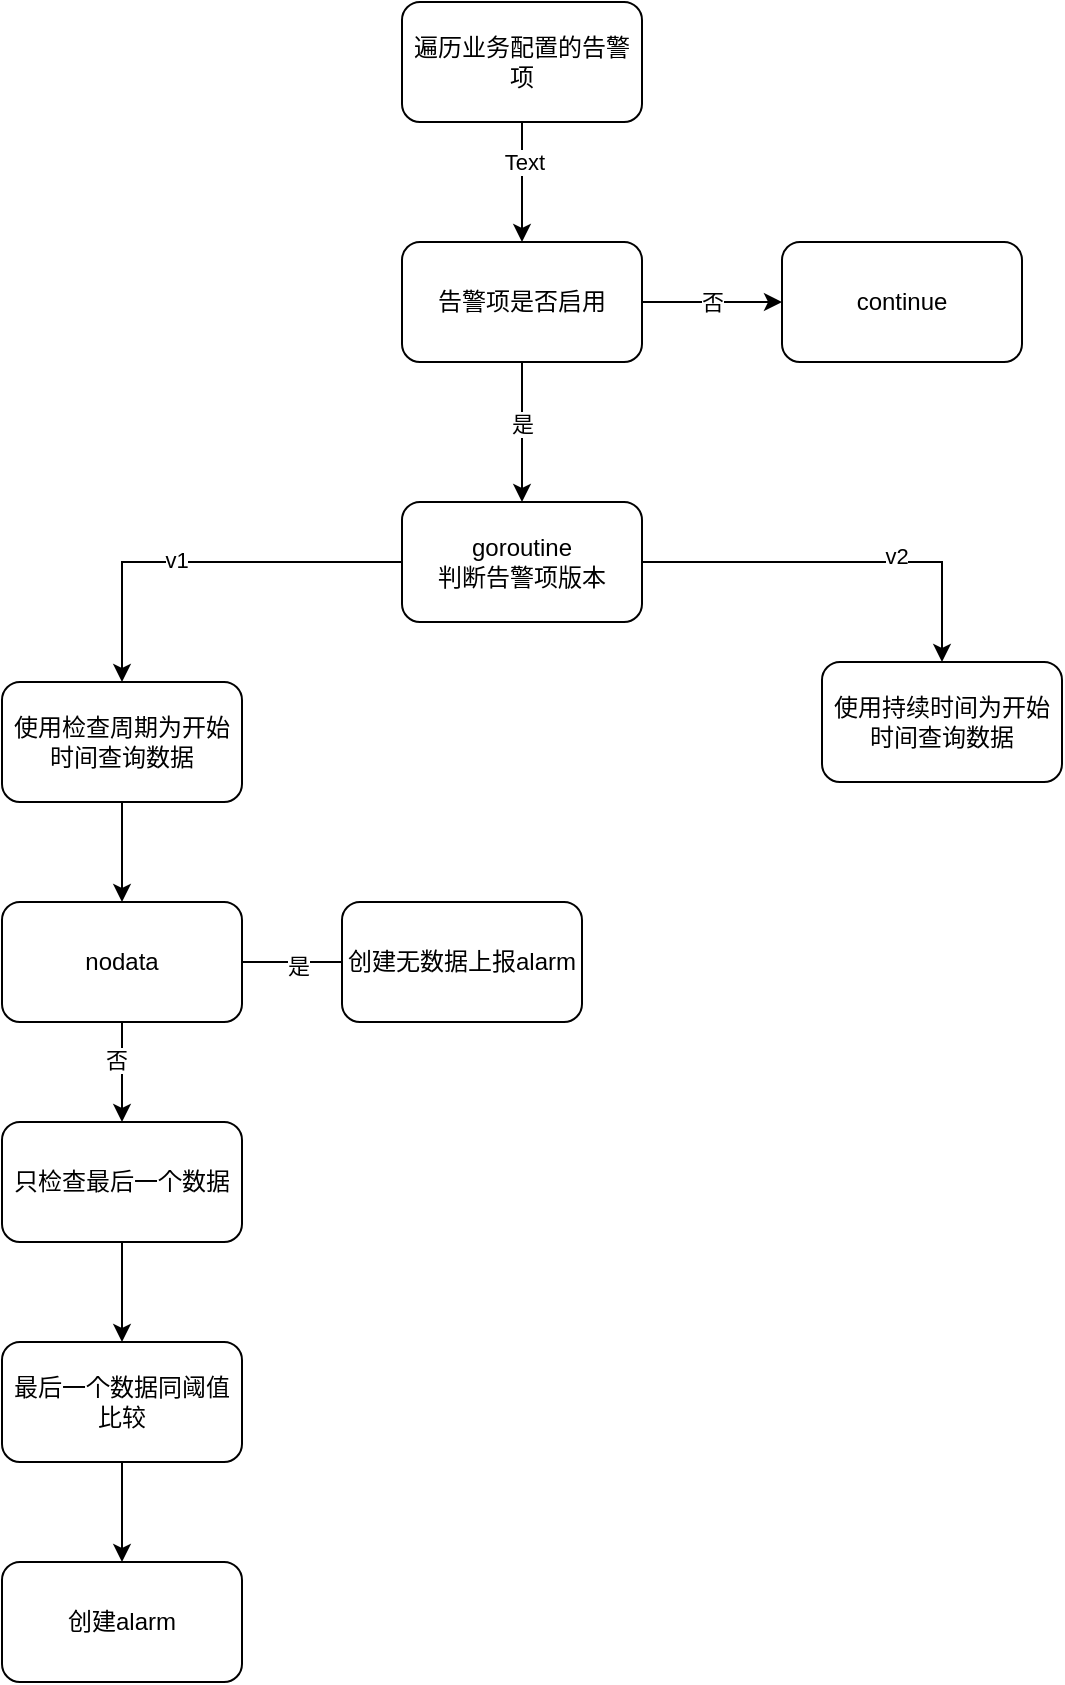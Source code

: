 <mxfile version="20.8.15" type="github">
  <diagram name="第 1 页" id="Kw1zBCnqG9tHCoyv4tqN">
    <mxGraphModel dx="823" dy="544" grid="1" gridSize="10" guides="1" tooltips="1" connect="1" arrows="1" fold="1" page="1" pageScale="1" pageWidth="827" pageHeight="1169" math="0" shadow="0">
      <root>
        <mxCell id="0" />
        <mxCell id="1" parent="0" />
        <mxCell id="XZRz8ud4CRZ0wjuStr5h-3" value="" style="edgeStyle=orthogonalEdgeStyle;rounded=0;orthogonalLoop=1;jettySize=auto;html=1;" edge="1" parent="1" source="XZRz8ud4CRZ0wjuStr5h-1" target="XZRz8ud4CRZ0wjuStr5h-2">
          <mxGeometry relative="1" as="geometry" />
        </mxCell>
        <mxCell id="XZRz8ud4CRZ0wjuStr5h-4" value="是" style="edgeLabel;html=1;align=center;verticalAlign=middle;resizable=0;points=[];" vertex="1" connectable="0" parent="XZRz8ud4CRZ0wjuStr5h-3">
          <mxGeometry x="-0.13" relative="1" as="geometry">
            <mxPoint as="offset" />
          </mxGeometry>
        </mxCell>
        <mxCell id="XZRz8ud4CRZ0wjuStr5h-15" value="否" style="edgeStyle=orthogonalEdgeStyle;rounded=0;orthogonalLoop=1;jettySize=auto;html=1;" edge="1" parent="1" source="XZRz8ud4CRZ0wjuStr5h-1" target="XZRz8ud4CRZ0wjuStr5h-14">
          <mxGeometry relative="1" as="geometry" />
        </mxCell>
        <mxCell id="XZRz8ud4CRZ0wjuStr5h-1" value="告警项是否启用" style="rounded=1;whiteSpace=wrap;html=1;" vertex="1" parent="1">
          <mxGeometry x="280" y="210" width="120" height="60" as="geometry" />
        </mxCell>
        <mxCell id="XZRz8ud4CRZ0wjuStr5h-7" style="edgeStyle=orthogonalEdgeStyle;rounded=0;orthogonalLoop=1;jettySize=auto;html=1;entryX=0.5;entryY=0;entryDx=0;entryDy=0;" edge="1" parent="1" source="XZRz8ud4CRZ0wjuStr5h-2" target="XZRz8ud4CRZ0wjuStr5h-5">
          <mxGeometry relative="1" as="geometry" />
        </mxCell>
        <mxCell id="XZRz8ud4CRZ0wjuStr5h-8" value="v1" style="edgeLabel;html=1;align=center;verticalAlign=middle;resizable=0;points=[];" vertex="1" connectable="0" parent="XZRz8ud4CRZ0wjuStr5h-7">
          <mxGeometry x="0.133" y="-1" relative="1" as="geometry">
            <mxPoint as="offset" />
          </mxGeometry>
        </mxCell>
        <mxCell id="XZRz8ud4CRZ0wjuStr5h-9" style="edgeStyle=orthogonalEdgeStyle;rounded=0;orthogonalLoop=1;jettySize=auto;html=1;entryX=0.5;entryY=0;entryDx=0;entryDy=0;" edge="1" parent="1" source="XZRz8ud4CRZ0wjuStr5h-2" target="XZRz8ud4CRZ0wjuStr5h-6">
          <mxGeometry relative="1" as="geometry" />
        </mxCell>
        <mxCell id="XZRz8ud4CRZ0wjuStr5h-10" value="v2" style="edgeLabel;html=1;align=center;verticalAlign=middle;resizable=0;points=[];" vertex="1" connectable="0" parent="XZRz8ud4CRZ0wjuStr5h-9">
          <mxGeometry x="0.272" y="3" relative="1" as="geometry">
            <mxPoint as="offset" />
          </mxGeometry>
        </mxCell>
        <mxCell id="XZRz8ud4CRZ0wjuStr5h-2" value="goroutine&lt;br&gt;判断告警项版本" style="rounded=1;whiteSpace=wrap;html=1;" vertex="1" parent="1">
          <mxGeometry x="280" y="340" width="120" height="60" as="geometry" />
        </mxCell>
        <mxCell id="XZRz8ud4CRZ0wjuStr5h-17" value="" style="edgeStyle=orthogonalEdgeStyle;rounded=0;orthogonalLoop=1;jettySize=auto;html=1;" edge="1" parent="1" source="XZRz8ud4CRZ0wjuStr5h-5" target="XZRz8ud4CRZ0wjuStr5h-16">
          <mxGeometry relative="1" as="geometry" />
        </mxCell>
        <mxCell id="XZRz8ud4CRZ0wjuStr5h-5" value="使用检查周期为开始时间查询数据" style="rounded=1;whiteSpace=wrap;html=1;" vertex="1" parent="1">
          <mxGeometry x="80" y="430" width="120" height="60" as="geometry" />
        </mxCell>
        <mxCell id="XZRz8ud4CRZ0wjuStr5h-6" value="使用持续时间为开始时间查询数据" style="rounded=1;whiteSpace=wrap;html=1;" vertex="1" parent="1">
          <mxGeometry x="490" y="420" width="120" height="60" as="geometry" />
        </mxCell>
        <mxCell id="XZRz8ud4CRZ0wjuStr5h-12" value="" style="edgeStyle=orthogonalEdgeStyle;rounded=0;orthogonalLoop=1;jettySize=auto;html=1;" edge="1" parent="1" source="XZRz8ud4CRZ0wjuStr5h-11" target="XZRz8ud4CRZ0wjuStr5h-1">
          <mxGeometry relative="1" as="geometry" />
        </mxCell>
        <mxCell id="XZRz8ud4CRZ0wjuStr5h-13" value="Text" style="edgeLabel;html=1;align=center;verticalAlign=middle;resizable=0;points=[];" vertex="1" connectable="0" parent="XZRz8ud4CRZ0wjuStr5h-12">
          <mxGeometry x="-0.357" y="1" relative="1" as="geometry">
            <mxPoint as="offset" />
          </mxGeometry>
        </mxCell>
        <mxCell id="XZRz8ud4CRZ0wjuStr5h-11" value="遍历业务配置的告警项" style="rounded=1;whiteSpace=wrap;html=1;" vertex="1" parent="1">
          <mxGeometry x="280" y="90" width="120" height="60" as="geometry" />
        </mxCell>
        <mxCell id="XZRz8ud4CRZ0wjuStr5h-14" value="continue" style="rounded=1;whiteSpace=wrap;html=1;" vertex="1" parent="1">
          <mxGeometry x="470" y="210" width="120" height="60" as="geometry" />
        </mxCell>
        <mxCell id="XZRz8ud4CRZ0wjuStr5h-20" value="" style="edgeStyle=orthogonalEdgeStyle;rounded=0;orthogonalLoop=1;jettySize=auto;html=1;" edge="1" parent="1" source="XZRz8ud4CRZ0wjuStr5h-16">
          <mxGeometry relative="1" as="geometry">
            <mxPoint x="280" y="570" as="targetPoint" />
          </mxGeometry>
        </mxCell>
        <mxCell id="XZRz8ud4CRZ0wjuStr5h-21" value="是" style="edgeLabel;html=1;align=center;verticalAlign=middle;resizable=0;points=[];" vertex="1" connectable="0" parent="XZRz8ud4CRZ0wjuStr5h-20">
          <mxGeometry x="-0.311" y="-2" relative="1" as="geometry">
            <mxPoint as="offset" />
          </mxGeometry>
        </mxCell>
        <mxCell id="XZRz8ud4CRZ0wjuStr5h-23" value="" style="edgeStyle=orthogonalEdgeStyle;rounded=0;orthogonalLoop=1;jettySize=auto;html=1;" edge="1" parent="1" source="XZRz8ud4CRZ0wjuStr5h-16" target="XZRz8ud4CRZ0wjuStr5h-22">
          <mxGeometry relative="1" as="geometry" />
        </mxCell>
        <mxCell id="XZRz8ud4CRZ0wjuStr5h-24" value="否" style="edgeLabel;html=1;align=center;verticalAlign=middle;resizable=0;points=[];" vertex="1" connectable="0" parent="XZRz8ud4CRZ0wjuStr5h-23">
          <mxGeometry x="-0.269" y="-3" relative="1" as="geometry">
            <mxPoint as="offset" />
          </mxGeometry>
        </mxCell>
        <mxCell id="XZRz8ud4CRZ0wjuStr5h-16" value="nodata" style="whiteSpace=wrap;html=1;rounded=1;" vertex="1" parent="1">
          <mxGeometry x="80" y="540" width="120" height="60" as="geometry" />
        </mxCell>
        <mxCell id="XZRz8ud4CRZ0wjuStr5h-19" value="创建无数据上报alarm" style="whiteSpace=wrap;html=1;rounded=1;" vertex="1" parent="1">
          <mxGeometry x="250" y="540" width="120" height="60" as="geometry" />
        </mxCell>
        <mxCell id="XZRz8ud4CRZ0wjuStr5h-26" value="" style="edgeStyle=orthogonalEdgeStyle;rounded=0;orthogonalLoop=1;jettySize=auto;html=1;" edge="1" parent="1" source="XZRz8ud4CRZ0wjuStr5h-22" target="XZRz8ud4CRZ0wjuStr5h-25">
          <mxGeometry relative="1" as="geometry" />
        </mxCell>
        <mxCell id="XZRz8ud4CRZ0wjuStr5h-22" value="只检查最后一个数据" style="whiteSpace=wrap;html=1;rounded=1;" vertex="1" parent="1">
          <mxGeometry x="80" y="650" width="120" height="60" as="geometry" />
        </mxCell>
        <mxCell id="XZRz8ud4CRZ0wjuStr5h-28" value="" style="edgeStyle=orthogonalEdgeStyle;rounded=0;orthogonalLoop=1;jettySize=auto;html=1;" edge="1" parent="1" source="XZRz8ud4CRZ0wjuStr5h-25" target="XZRz8ud4CRZ0wjuStr5h-27">
          <mxGeometry relative="1" as="geometry" />
        </mxCell>
        <mxCell id="XZRz8ud4CRZ0wjuStr5h-25" value="最后一个数据同阈值比较" style="whiteSpace=wrap;html=1;rounded=1;" vertex="1" parent="1">
          <mxGeometry x="80" y="760" width="120" height="60" as="geometry" />
        </mxCell>
        <mxCell id="XZRz8ud4CRZ0wjuStr5h-27" value="创建alarm" style="whiteSpace=wrap;html=1;rounded=1;" vertex="1" parent="1">
          <mxGeometry x="80" y="870" width="120" height="60" as="geometry" />
        </mxCell>
      </root>
    </mxGraphModel>
  </diagram>
</mxfile>
